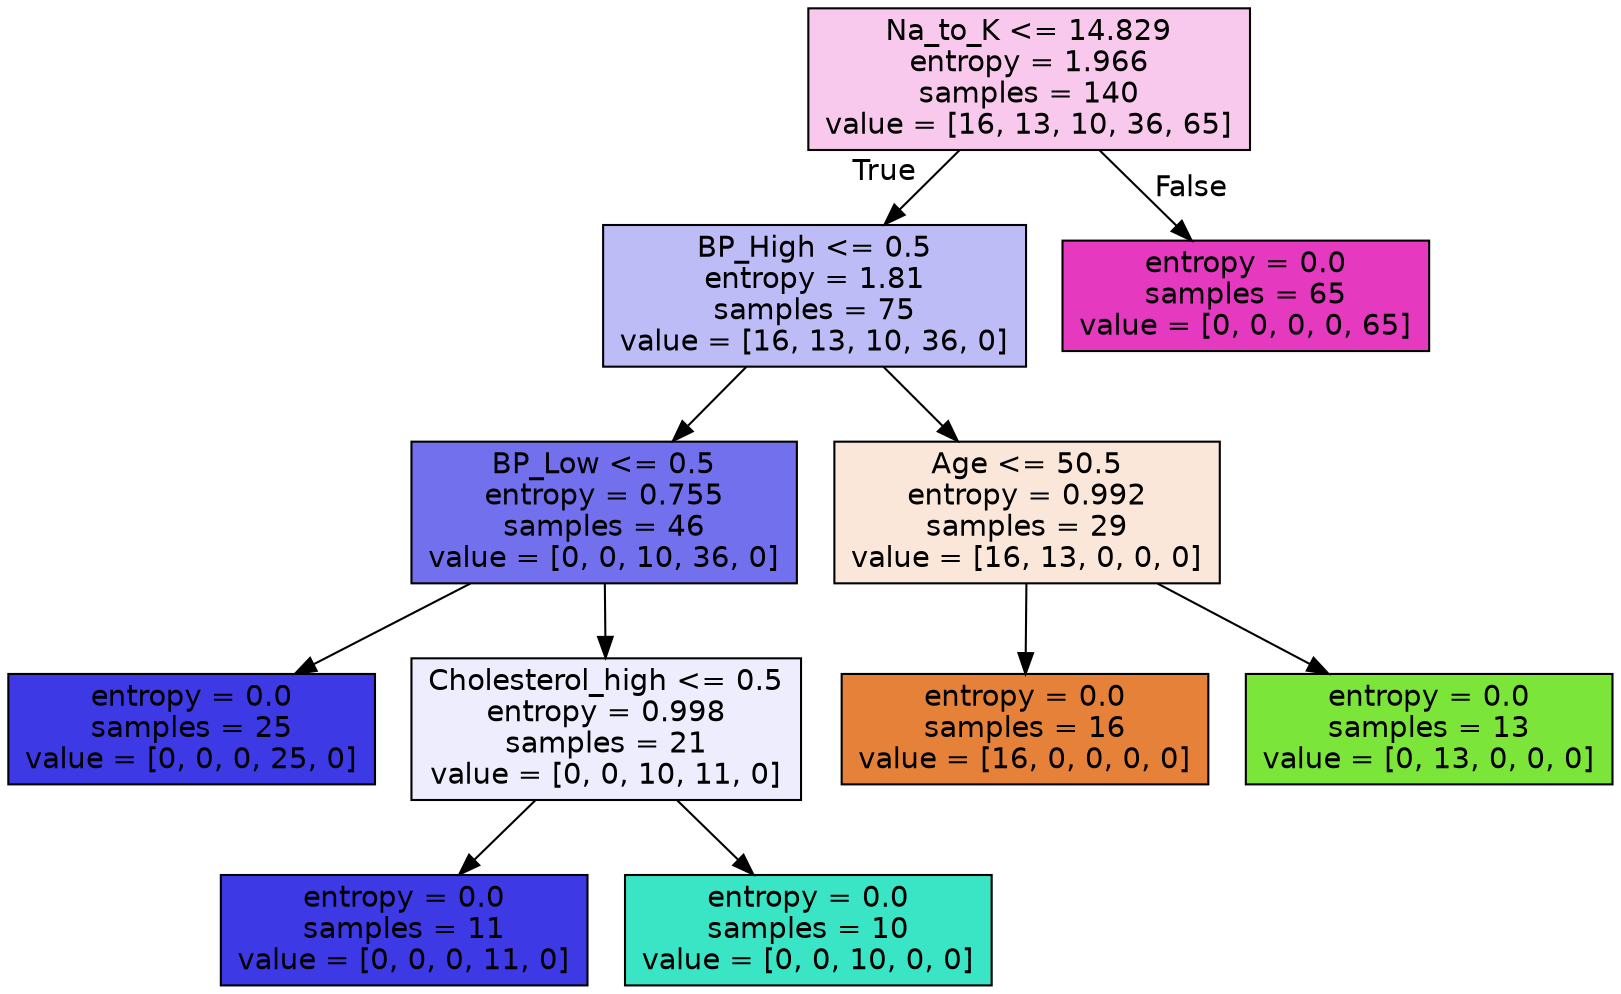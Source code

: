 digraph Tree {
node [shape=box, style="filled", color="black", fontname="helvetica"] ;
edge [fontname="helvetica"] ;
0 [label="Na_to_K <= 14.829\nentropy = 1.966\nsamples = 140\nvalue = [16, 13, 10, 36, 65]", fillcolor="#f8c8ed"] ;
1 [label="BP_High <= 0.5\nentropy = 1.81\nsamples = 75\nvalue = [16, 13, 10, 36, 0]", fillcolor="#bdbcf6"] ;
0 -> 1 [labeldistance=2.5, labelangle=45, headlabel="True"] ;
2 [label="BP_Low <= 0.5\nentropy = 0.755\nsamples = 46\nvalue = [0, 0, 10, 36, 0]", fillcolor="#7270ec"] ;
1 -> 2 ;
3 [label="entropy = 0.0\nsamples = 25\nvalue = [0, 0, 0, 25, 0]", fillcolor="#3c39e5"] ;
2 -> 3 ;
4 [label="Cholesterol_high <= 0.5\nentropy = 0.998\nsamples = 21\nvalue = [0, 0, 10, 11, 0]", fillcolor="#ededfd"] ;
2 -> 4 ;
5 [label="entropy = 0.0\nsamples = 11\nvalue = [0, 0, 0, 11, 0]", fillcolor="#3c39e5"] ;
4 -> 5 ;
6 [label="entropy = 0.0\nsamples = 10\nvalue = [0, 0, 10, 0, 0]", fillcolor="#39e5c5"] ;
4 -> 6 ;
7 [label="Age <= 50.5\nentropy = 0.992\nsamples = 29\nvalue = [16, 13, 0, 0, 0]", fillcolor="#fae7da"] ;
1 -> 7 ;
8 [label="entropy = 0.0\nsamples = 16\nvalue = [16, 0, 0, 0, 0]", fillcolor="#e58139"] ;
7 -> 8 ;
9 [label="entropy = 0.0\nsamples = 13\nvalue = [0, 13, 0, 0, 0]", fillcolor="#7be539"] ;
7 -> 9 ;
10 [label="entropy = 0.0\nsamples = 65\nvalue = [0, 0, 0, 0, 65]", fillcolor="#e539c0"] ;
0 -> 10 [labeldistance=2.5, labelangle=-45, headlabel="False"] ;
}